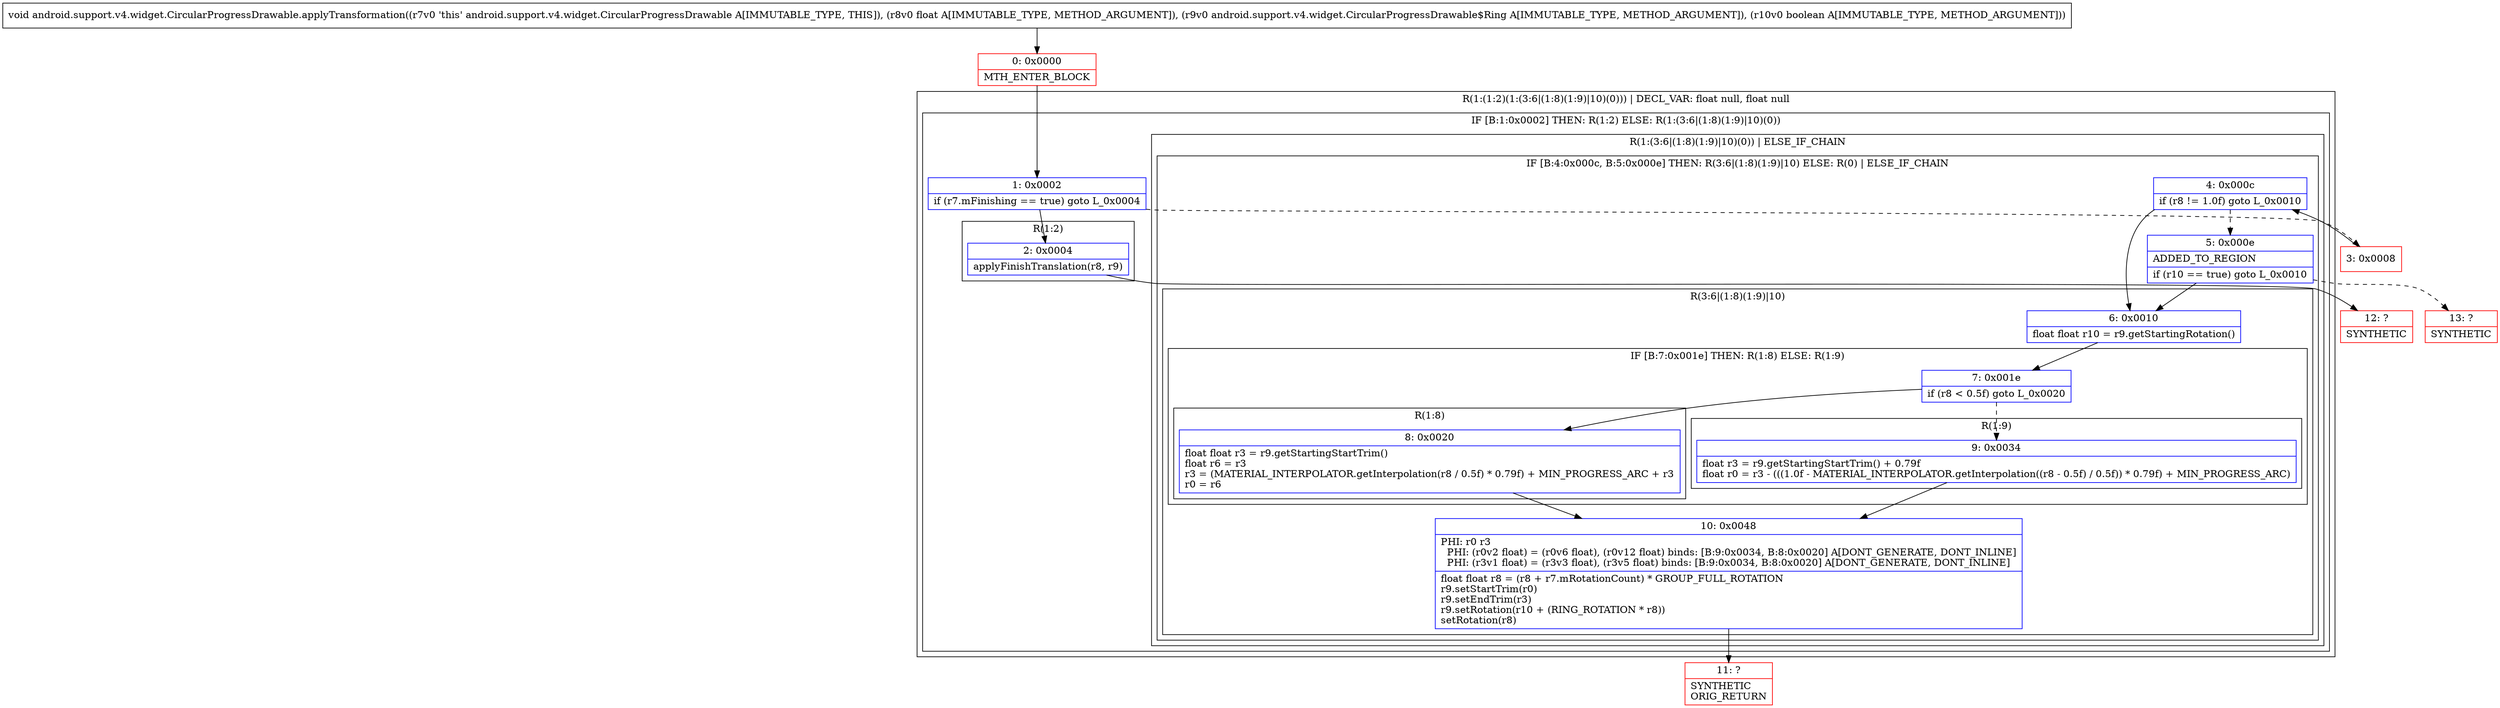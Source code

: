 digraph "CFG forandroid.support.v4.widget.CircularProgressDrawable.applyTransformation(FLandroid\/support\/v4\/widget\/CircularProgressDrawable$Ring;Z)V" {
subgraph cluster_Region_930784235 {
label = "R(1:(1:2)(1:(3:6|(1:8)(1:9)|10)(0))) | DECL_VAR: float null, float null\l";
node [shape=record,color=blue];
subgraph cluster_IfRegion_86594502 {
label = "IF [B:1:0x0002] THEN: R(1:2) ELSE: R(1:(3:6|(1:8)(1:9)|10)(0))";
node [shape=record,color=blue];
Node_1 [shape=record,label="{1\:\ 0x0002|if (r7.mFinishing == true) goto L_0x0004\l}"];
subgraph cluster_Region_1375787944 {
label = "R(1:2)";
node [shape=record,color=blue];
Node_2 [shape=record,label="{2\:\ 0x0004|applyFinishTranslation(r8, r9)\l}"];
}
subgraph cluster_Region_1184435049 {
label = "R(1:(3:6|(1:8)(1:9)|10)(0)) | ELSE_IF_CHAIN\l";
node [shape=record,color=blue];
subgraph cluster_IfRegion_605982122 {
label = "IF [B:4:0x000c, B:5:0x000e] THEN: R(3:6|(1:8)(1:9)|10) ELSE: R(0) | ELSE_IF_CHAIN\l";
node [shape=record,color=blue];
Node_4 [shape=record,label="{4\:\ 0x000c|if (r8 != 1.0f) goto L_0x0010\l}"];
Node_5 [shape=record,label="{5\:\ 0x000e|ADDED_TO_REGION\l|if (r10 == true) goto L_0x0010\l}"];
subgraph cluster_Region_232318873 {
label = "R(3:6|(1:8)(1:9)|10)";
node [shape=record,color=blue];
Node_6 [shape=record,label="{6\:\ 0x0010|float float r10 = r9.getStartingRotation()\l}"];
subgraph cluster_IfRegion_1801870732 {
label = "IF [B:7:0x001e] THEN: R(1:8) ELSE: R(1:9)";
node [shape=record,color=blue];
Node_7 [shape=record,label="{7\:\ 0x001e|if (r8 \< 0.5f) goto L_0x0020\l}"];
subgraph cluster_Region_660908045 {
label = "R(1:8)";
node [shape=record,color=blue];
Node_8 [shape=record,label="{8\:\ 0x0020|float float r3 = r9.getStartingStartTrim()\lfloat r6 = r3\lr3 = (MATERIAL_INTERPOLATOR.getInterpolation(r8 \/ 0.5f) * 0.79f) + MIN_PROGRESS_ARC + r3\lr0 = r6\l}"];
}
subgraph cluster_Region_77360974 {
label = "R(1:9)";
node [shape=record,color=blue];
Node_9 [shape=record,label="{9\:\ 0x0034|float r3 = r9.getStartingStartTrim() + 0.79f\lfloat r0 = r3 \- (((1.0f \- MATERIAL_INTERPOLATOR.getInterpolation((r8 \- 0.5f) \/ 0.5f)) * 0.79f) + MIN_PROGRESS_ARC)\l}"];
}
}
Node_10 [shape=record,label="{10\:\ 0x0048|PHI: r0 r3 \l  PHI: (r0v2 float) = (r0v6 float), (r0v12 float) binds: [B:9:0x0034, B:8:0x0020] A[DONT_GENERATE, DONT_INLINE]\l  PHI: (r3v1 float) = (r3v3 float), (r3v5 float) binds: [B:9:0x0034, B:8:0x0020] A[DONT_GENERATE, DONT_INLINE]\l|float float r8 = (r8 + r7.mRotationCount) * GROUP_FULL_ROTATION\lr9.setStartTrim(r0)\lr9.setEndTrim(r3)\lr9.setRotation(r10 + (RING_ROTATION * r8))\lsetRotation(r8)\l}"];
}
subgraph cluster_Region_1064240851 {
label = "R(0)";
node [shape=record,color=blue];
}
}
}
}
}
Node_0 [shape=record,color=red,label="{0\:\ 0x0000|MTH_ENTER_BLOCK\l}"];
Node_3 [shape=record,color=red,label="{3\:\ 0x0008}"];
Node_11 [shape=record,color=red,label="{11\:\ ?|SYNTHETIC\lORIG_RETURN\l}"];
Node_12 [shape=record,color=red,label="{12\:\ ?|SYNTHETIC\l}"];
Node_13 [shape=record,color=red,label="{13\:\ ?|SYNTHETIC\l}"];
MethodNode[shape=record,label="{void android.support.v4.widget.CircularProgressDrawable.applyTransformation((r7v0 'this' android.support.v4.widget.CircularProgressDrawable A[IMMUTABLE_TYPE, THIS]), (r8v0 float A[IMMUTABLE_TYPE, METHOD_ARGUMENT]), (r9v0 android.support.v4.widget.CircularProgressDrawable$Ring A[IMMUTABLE_TYPE, METHOD_ARGUMENT]), (r10v0 boolean A[IMMUTABLE_TYPE, METHOD_ARGUMENT])) }"];
MethodNode -> Node_0;
Node_1 -> Node_2;
Node_1 -> Node_3[style=dashed];
Node_2 -> Node_12;
Node_4 -> Node_5[style=dashed];
Node_4 -> Node_6;
Node_5 -> Node_6;
Node_5 -> Node_13[style=dashed];
Node_6 -> Node_7;
Node_7 -> Node_8;
Node_7 -> Node_9[style=dashed];
Node_8 -> Node_10;
Node_9 -> Node_10;
Node_10 -> Node_11;
Node_0 -> Node_1;
Node_3 -> Node_4;
}

